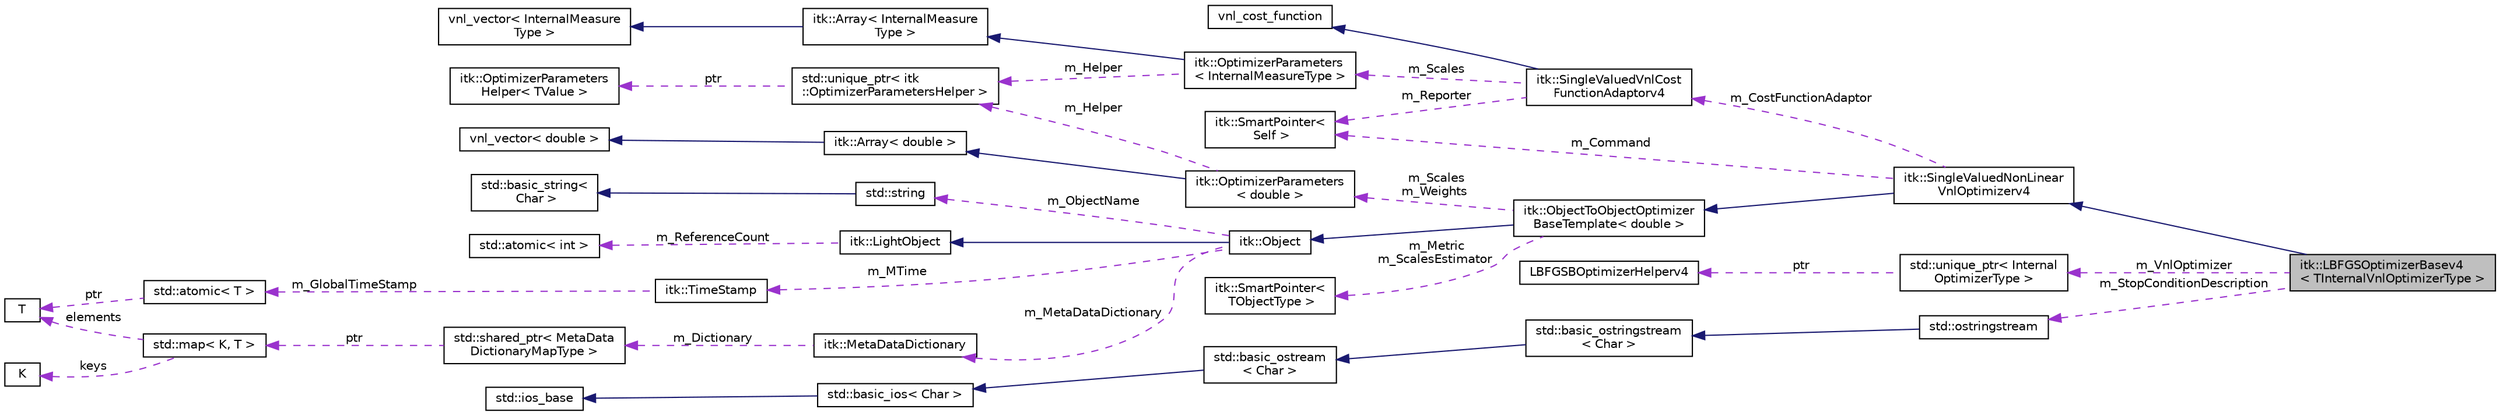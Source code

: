 digraph "itk::LBFGSOptimizerBasev4&lt; TInternalVnlOptimizerType &gt;"
{
 // LATEX_PDF_SIZE
  edge [fontname="Helvetica",fontsize="10",labelfontname="Helvetica",labelfontsize="10"];
  node [fontname="Helvetica",fontsize="10",shape=record];
  rankdir="LR";
  Node1 [label="itk::LBFGSOptimizerBasev4\l\< TInternalVnlOptimizerType \>",height=0.2,width=0.4,color="black", fillcolor="grey75", style="filled", fontcolor="black",tooltip="Abstract base for vnl lbfgs algorithm optimizers in ITKv4 registration framework."];
  Node2 -> Node1 [dir="back",color="midnightblue",fontsize="10",style="solid",fontname="Helvetica"];
  Node2 [label="itk::SingleValuedNonLinear\lVnlOptimizerv4",height=0.2,width=0.4,color="black", fillcolor="white", style="filled",URL="$classitk_1_1SingleValuedNonLinearVnlOptimizerv4.html",tooltip="This is a base for the ITKv4 Optimization methods using the vnl library."];
  Node3 -> Node2 [dir="back",color="midnightblue",fontsize="10",style="solid",fontname="Helvetica"];
  Node3 [label="itk::ObjectToObjectOptimizer\lBaseTemplate\< double \>",height=0.2,width=0.4,color="black", fillcolor="white", style="filled",URL="$classitk_1_1ObjectToObjectOptimizerBaseTemplate.html",tooltip=" "];
  Node4 -> Node3 [dir="back",color="midnightblue",fontsize="10",style="solid",fontname="Helvetica"];
  Node4 [label="itk::Object",height=0.2,width=0.4,color="black", fillcolor="white", style="filled",URL="$classitk_1_1Object.html",tooltip="Base class for most ITK classes."];
  Node5 -> Node4 [dir="back",color="midnightblue",fontsize="10",style="solid",fontname="Helvetica"];
  Node5 [label="itk::LightObject",height=0.2,width=0.4,color="black", fillcolor="white", style="filled",URL="$classitk_1_1LightObject.html",tooltip="Light weight base class for most itk classes."];
  Node6 -> Node5 [dir="back",color="darkorchid3",fontsize="10",style="dashed",label=" m_ReferenceCount" ,fontname="Helvetica"];
  Node6 [label="std::atomic\< int \>",height=0.2,width=0.4,color="black", fillcolor="white", style="filled",tooltip=" "];
  Node7 -> Node4 [dir="back",color="darkorchid3",fontsize="10",style="dashed",label=" m_MTime" ,fontname="Helvetica"];
  Node7 [label="itk::TimeStamp",height=0.2,width=0.4,color="black", fillcolor="white", style="filled",URL="$classitk_1_1TimeStamp.html",tooltip="Generate a unique, increasing time value."];
  Node8 -> Node7 [dir="back",color="darkorchid3",fontsize="10",style="dashed",label=" m_GlobalTimeStamp" ,fontname="Helvetica"];
  Node8 [label="std::atomic\< T \>",height=0.2,width=0.4,color="black", fillcolor="white", style="filled",tooltip=" "];
  Node9 -> Node8 [dir="back",color="darkorchid3",fontsize="10",style="dashed",label=" ptr" ,fontname="Helvetica"];
  Node9 [label="T",height=0.2,width=0.4,color="black", fillcolor="white", style="filled",tooltip=" "];
  Node10 -> Node4 [dir="back",color="darkorchid3",fontsize="10",style="dashed",label=" m_MetaDataDictionary" ,fontname="Helvetica"];
  Node10 [label="itk::MetaDataDictionary",height=0.2,width=0.4,color="black", fillcolor="white", style="filled",URL="$classitk_1_1MetaDataDictionary.html",tooltip="Provides a mechanism for storing a collection of arbitrary data types."];
  Node11 -> Node10 [dir="back",color="darkorchid3",fontsize="10",style="dashed",label=" m_Dictionary" ,fontname="Helvetica"];
  Node11 [label="std::shared_ptr\< MetaData\lDictionaryMapType \>",height=0.2,width=0.4,color="black", fillcolor="white", style="filled",tooltip=" "];
  Node12 -> Node11 [dir="back",color="darkorchid3",fontsize="10",style="dashed",label=" ptr" ,fontname="Helvetica"];
  Node12 [label="std::map\< K, T \>",height=0.2,width=0.4,color="black", fillcolor="white", style="filled",tooltip=" "];
  Node13 -> Node12 [dir="back",color="darkorchid3",fontsize="10",style="dashed",label=" keys" ,fontname="Helvetica"];
  Node13 [label="K",height=0.2,width=0.4,color="black", fillcolor="white", style="filled",tooltip=" "];
  Node9 -> Node12 [dir="back",color="darkorchid3",fontsize="10",style="dashed",label=" elements" ,fontname="Helvetica"];
  Node14 -> Node4 [dir="back",color="darkorchid3",fontsize="10",style="dashed",label=" m_ObjectName" ,fontname="Helvetica"];
  Node14 [label="std::string",height=0.2,width=0.4,color="black", fillcolor="white", style="filled",tooltip=" "];
  Node15 -> Node14 [dir="back",color="midnightblue",fontsize="10",style="solid",fontname="Helvetica"];
  Node15 [label="std::basic_string\<\l Char \>",height=0.2,width=0.4,color="black", fillcolor="white", style="filled",tooltip=" "];
  Node16 -> Node3 [dir="back",color="darkorchid3",fontsize="10",style="dashed",label=" m_Metric\nm_ScalesEstimator" ,fontname="Helvetica"];
  Node16 [label="itk::SmartPointer\<\l TObjectType \>",height=0.2,width=0.4,color="black", fillcolor="white", style="filled",URL="$classitk_1_1SmartPointer.html",tooltip="Implements transparent reference counting."];
  Node17 -> Node3 [dir="back",color="darkorchid3",fontsize="10",style="dashed",label=" m_Scales\nm_Weights" ,fontname="Helvetica"];
  Node17 [label="itk::OptimizerParameters\l\< double \>",height=0.2,width=0.4,color="black", fillcolor="white", style="filled",URL="$classitk_1_1OptimizerParameters.html",tooltip=" "];
  Node18 -> Node17 [dir="back",color="midnightblue",fontsize="10",style="solid",fontname="Helvetica"];
  Node18 [label="itk::Array\< double \>",height=0.2,width=0.4,color="black", fillcolor="white", style="filled",URL="$classitk_1_1Array.html",tooltip=" "];
  Node19 -> Node18 [dir="back",color="midnightblue",fontsize="10",style="solid",fontname="Helvetica"];
  Node19 [label="vnl_vector\< double \>",height=0.2,width=0.4,color="black", fillcolor="white", style="filled",tooltip=" "];
  Node20 -> Node17 [dir="back",color="darkorchid3",fontsize="10",style="dashed",label=" m_Helper" ,fontname="Helvetica"];
  Node20 [label="std::unique_ptr\< itk\l::OptimizerParametersHelper \>",height=0.2,width=0.4,color="black", fillcolor="white", style="filled",tooltip=" "];
  Node21 -> Node20 [dir="back",color="darkorchid3",fontsize="10",style="dashed",label=" ptr" ,fontname="Helvetica"];
  Node21 [label="itk::OptimizerParameters\lHelper\< TValue \>",height=0.2,width=0.4,color="black", fillcolor="white", style="filled",URL="$classitk_1_1OptimizerParametersHelper.html",tooltip="Basic helper class to manage parameter data as an Array type, the default type."];
  Node22 -> Node2 [dir="back",color="darkorchid3",fontsize="10",style="dashed",label=" m_CostFunctionAdaptor" ,fontname="Helvetica"];
  Node22 [label="itk::SingleValuedVnlCost\lFunctionAdaptorv4",height=0.2,width=0.4,color="black", fillcolor="white", style="filled",URL="$classitk_1_1SingleValuedVnlCostFunctionAdaptorv4.html",tooltip="This class is an Adaptor that allows to pass itk::ObjectToObjectMetricBase objects to vnl_optimizers ..."];
  Node23 -> Node22 [dir="back",color="midnightblue",fontsize="10",style="solid",fontname="Helvetica"];
  Node23 [label="vnl_cost_function",height=0.2,width=0.4,color="black", fillcolor="white", style="filled",tooltip=" "];
  Node24 -> Node22 [dir="back",color="darkorchid3",fontsize="10",style="dashed",label=" m_Scales" ,fontname="Helvetica"];
  Node24 [label="itk::OptimizerParameters\l\< InternalMeasureType \>",height=0.2,width=0.4,color="black", fillcolor="white", style="filled",URL="$classitk_1_1OptimizerParameters.html",tooltip=" "];
  Node25 -> Node24 [dir="back",color="midnightblue",fontsize="10",style="solid",fontname="Helvetica"];
  Node25 [label="itk::Array\< InternalMeasure\lType \>",height=0.2,width=0.4,color="black", fillcolor="white", style="filled",URL="$classitk_1_1Array.html",tooltip=" "];
  Node26 -> Node25 [dir="back",color="midnightblue",fontsize="10",style="solid",fontname="Helvetica"];
  Node26 [label="vnl_vector\< InternalMeasure\lType \>",height=0.2,width=0.4,color="black", fillcolor="white", style="filled",tooltip=" "];
  Node20 -> Node24 [dir="back",color="darkorchid3",fontsize="10",style="dashed",label=" m_Helper" ,fontname="Helvetica"];
  Node27 -> Node22 [dir="back",color="darkorchid3",fontsize="10",style="dashed",label=" m_Reporter" ,fontname="Helvetica"];
  Node27 [label="itk::SmartPointer\<\l Self \>",height=0.2,width=0.4,color="black", fillcolor="white", style="filled",URL="$classitk_1_1SmartPointer.html",tooltip=" "];
  Node27 -> Node2 [dir="back",color="darkorchid3",fontsize="10",style="dashed",label=" m_Command" ,fontname="Helvetica"];
  Node28 -> Node1 [dir="back",color="darkorchid3",fontsize="10",style="dashed",label=" m_VnlOptimizer" ,fontname="Helvetica"];
  Node28 [label="std::unique_ptr\< Internal\lOptimizerType \>",height=0.2,width=0.4,color="black", fillcolor="white", style="filled",tooltip=" "];
  Node29 -> Node28 [dir="back",color="darkorchid3",fontsize="10",style="dashed",label=" ptr" ,fontname="Helvetica"];
  Node29 [label="LBFGSBOptimizerHelperv4",height=0.2,width=0.4,color="black", fillcolor="white", style="filled",URL="$classLBFGSBOptimizerHelperv4.html",tooltip="Wrapper helper around vnl_lbfgsb."];
  Node30 -> Node1 [dir="back",color="darkorchid3",fontsize="10",style="dashed",label=" m_StopConditionDescription" ,fontname="Helvetica"];
  Node30 [label="std::ostringstream",height=0.2,width=0.4,color="black", fillcolor="white", style="filled",tooltip=" "];
  Node31 -> Node30 [dir="back",color="midnightblue",fontsize="10",style="solid",fontname="Helvetica"];
  Node31 [label="std::basic_ostringstream\l\< Char \>",height=0.2,width=0.4,color="black", fillcolor="white", style="filled",tooltip=" "];
  Node32 -> Node31 [dir="back",color="midnightblue",fontsize="10",style="solid",fontname="Helvetica"];
  Node32 [label="std::basic_ostream\l\< Char \>",height=0.2,width=0.4,color="black", fillcolor="white", style="filled",tooltip=" "];
  Node33 -> Node32 [dir="back",color="midnightblue",fontsize="10",style="solid",fontname="Helvetica"];
  Node33 [label="std::basic_ios\< Char \>",height=0.2,width=0.4,color="black", fillcolor="white", style="filled",tooltip=" "];
  Node34 -> Node33 [dir="back",color="midnightblue",fontsize="10",style="solid",fontname="Helvetica"];
  Node34 [label="std::ios_base",height=0.2,width=0.4,color="black", fillcolor="white", style="filled",tooltip=" "];
}
